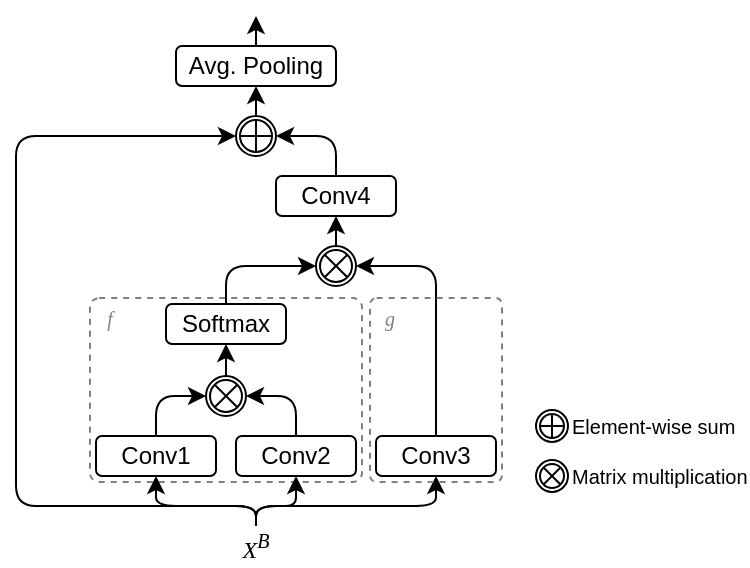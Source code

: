 <mxfile version="16.5.1" type="device"><diagram id="X5fXnTYspHgtzqVqy9tV" name="Page-1"><mxGraphModel dx="612" dy="579" grid="1" gridSize="10" guides="1" tooltips="1" connect="1" arrows="1" fold="1" page="1" pageScale="1" pageWidth="1169" pageHeight="827" math="1" shadow="0"><root><mxCell id="0"/><mxCell id="1" parent="0"/><mxCell id="-Y0MfeZ6Ac_AeT-Z1mCs-3" value="" style="rounded=1;whiteSpace=wrap;html=1;fontSize=10;fillColor=none;dashed=1;strokeColor=#808080;arcSize=5;" parent="1" vertex="1"><mxGeometry x="77" y="181" width="136" height="92" as="geometry"/></mxCell><mxCell id="nDokaKhOrKPXbcO_RdcR-6" style="edgeStyle=orthogonalEdgeStyle;rounded=1;orthogonalLoop=1;jettySize=auto;html=1;exitX=0.5;exitY=0;exitDx=0;exitDy=0;entryX=0.5;entryY=1;entryDx=0;entryDy=0;" parent="1" source="lJifw_UmiEtiUztFoKrg-6" target="nDokaKhOrKPXbcO_RdcR-2" edge="1"><mxGeometry relative="1" as="geometry"><Array as="points"><mxPoint x="160" y="285"/><mxPoint x="110" y="285"/></Array><mxPoint x="175" y="299" as="sourcePoint"/></mxGeometry></mxCell><mxCell id="nDokaKhOrKPXbcO_RdcR-7" style="edgeStyle=orthogonalEdgeStyle;rounded=1;orthogonalLoop=1;jettySize=auto;html=1;exitX=0.5;exitY=0;exitDx=0;exitDy=0;entryX=0.5;entryY=1;entryDx=0;entryDy=0;" parent="1" source="lJifw_UmiEtiUztFoKrg-6" target="nDokaKhOrKPXbcO_RdcR-3" edge="1"><mxGeometry relative="1" as="geometry"><Array as="points"><mxPoint x="160" y="285"/><mxPoint x="180" y="285"/></Array><mxPoint x="175" y="299" as="sourcePoint"/></mxGeometry></mxCell><mxCell id="nDokaKhOrKPXbcO_RdcR-8" style="edgeStyle=orthogonalEdgeStyle;rounded=1;orthogonalLoop=1;jettySize=auto;html=1;exitX=0.5;exitY=0;exitDx=0;exitDy=0;entryX=0.5;entryY=1;entryDx=0;entryDy=0;" parent="1" source="lJifw_UmiEtiUztFoKrg-6" target="nDokaKhOrKPXbcO_RdcR-4" edge="1"><mxGeometry relative="1" as="geometry"><Array as="points"><mxPoint x="160" y="285"/><mxPoint x="250" y="285"/></Array><mxPoint x="175" y="299" as="sourcePoint"/></mxGeometry></mxCell><mxCell id="nDokaKhOrKPXbcO_RdcR-28" style="edgeStyle=orthogonalEdgeStyle;rounded=1;orthogonalLoop=1;jettySize=auto;html=1;exitX=0.5;exitY=0;exitDx=0;exitDy=0;entryX=0;entryY=0.5;entryDx=0;entryDy=0;endArrow=classic;endFill=1;" parent="1" source="lJifw_UmiEtiUztFoKrg-6" target="nDokaKhOrKPXbcO_RdcR-24" edge="1"><mxGeometry relative="1" as="geometry"><Array as="points"><mxPoint x="160" y="285"/><mxPoint x="40" y="285"/><mxPoint x="40" y="100"/></Array><mxPoint x="175" y="299" as="sourcePoint"/></mxGeometry></mxCell><mxCell id="nDokaKhOrKPXbcO_RdcR-18" style="rounded=1;orthogonalLoop=1;jettySize=auto;html=1;exitX=0.5;exitY=0;exitDx=0;exitDy=0;entryX=0;entryY=0.5;entryDx=0;entryDy=0;endArrow=classic;endFill=1;edgeStyle=orthogonalEdgeStyle;" parent="1" source="nDokaKhOrKPXbcO_RdcR-2" target="nDokaKhOrKPXbcO_RdcR-9" edge="1"><mxGeometry relative="1" as="geometry"><Array as="points"><mxPoint x="110" y="230"/></Array></mxGeometry></mxCell><mxCell id="nDokaKhOrKPXbcO_RdcR-2" value="Conv1" style="rounded=1;whiteSpace=wrap;html=1;" parent="1" vertex="1"><mxGeometry x="80" y="250" width="60" height="20" as="geometry"/></mxCell><mxCell id="nDokaKhOrKPXbcO_RdcR-19" style="edgeStyle=orthogonalEdgeStyle;rounded=1;orthogonalLoop=1;jettySize=auto;html=1;exitX=0.5;exitY=0;exitDx=0;exitDy=0;entryX=1;entryY=0.5;entryDx=0;entryDy=0;endArrow=classic;endFill=1;" parent="1" source="nDokaKhOrKPXbcO_RdcR-3" target="nDokaKhOrKPXbcO_RdcR-9" edge="1"><mxGeometry relative="1" as="geometry"><Array as="points"><mxPoint x="180" y="230"/></Array></mxGeometry></mxCell><mxCell id="nDokaKhOrKPXbcO_RdcR-3" value="Conv&lt;span&gt;2&lt;/span&gt;" style="rounded=1;whiteSpace=wrap;html=1;" parent="1" vertex="1"><mxGeometry x="150" y="250" width="60" height="20" as="geometry"/></mxCell><mxCell id="nDokaKhOrKPXbcO_RdcR-21" style="edgeStyle=orthogonalEdgeStyle;rounded=1;orthogonalLoop=1;jettySize=auto;html=1;exitX=0.5;exitY=0;exitDx=0;exitDy=0;entryX=1;entryY=0.5;entryDx=0;entryDy=0;endArrow=classic;endFill=1;" parent="1" source="nDokaKhOrKPXbcO_RdcR-4" target="nDokaKhOrKPXbcO_RdcR-14" edge="1"><mxGeometry relative="1" as="geometry"/></mxCell><mxCell id="nDokaKhOrKPXbcO_RdcR-4" value="Conv&lt;span&gt;3&lt;/span&gt;" style="rounded=1;whiteSpace=wrap;html=1;" parent="1" vertex="1"><mxGeometry x="220" y="250" width="60" height="20" as="geometry"/></mxCell><mxCell id="nDokaKhOrKPXbcO_RdcR-20" style="edgeStyle=orthogonalEdgeStyle;rounded=1;orthogonalLoop=1;jettySize=auto;html=1;exitX=0.5;exitY=0;exitDx=0;exitDy=0;entryX=0.5;entryY=1;entryDx=0;entryDy=0;endArrow=classic;endFill=1;" parent="1" source="nDokaKhOrKPXbcO_RdcR-9" target="nDokaKhOrKPXbcO_RdcR-39" edge="1"><mxGeometry relative="1" as="geometry"/></mxCell><mxCell id="nDokaKhOrKPXbcO_RdcR-9" value="" style="ellipse;whiteSpace=wrap;html=1;aspect=fixed;" parent="1" vertex="1"><mxGeometry x="135" y="220" width="20" height="20" as="geometry"/></mxCell><mxCell id="nDokaKhOrKPXbcO_RdcR-23" style="edgeStyle=orthogonalEdgeStyle;rounded=1;orthogonalLoop=1;jettySize=auto;html=1;exitX=0.5;exitY=0;exitDx=0;exitDy=0;endArrow=classic;endFill=1;entryX=0.5;entryY=1;entryDx=0;entryDy=0;" parent="1" source="nDokaKhOrKPXbcO_RdcR-14" target="nDokaKhOrKPXbcO_RdcR-22" edge="1"><mxGeometry relative="1" as="geometry"><mxPoint x="250" y="129" as="targetPoint"/></mxGeometry></mxCell><mxCell id="nDokaKhOrKPXbcO_RdcR-14" value="" style="ellipse;whiteSpace=wrap;html=1;aspect=fixed;" parent="1" vertex="1"><mxGeometry x="190" y="155" width="20" height="20" as="geometry"/></mxCell><mxCell id="nDokaKhOrKPXbcO_RdcR-27" style="edgeStyle=orthogonalEdgeStyle;rounded=1;orthogonalLoop=1;jettySize=auto;html=1;exitX=0.5;exitY=0;exitDx=0;exitDy=0;entryX=1;entryY=0.5;entryDx=0;entryDy=0;endArrow=classic;endFill=1;" parent="1" source="nDokaKhOrKPXbcO_RdcR-22" target="nDokaKhOrKPXbcO_RdcR-24" edge="1"><mxGeometry relative="1" as="geometry"><mxPoint x="250" y="119" as="sourcePoint"/><Array as="points"><mxPoint x="200" y="100"/></Array></mxGeometry></mxCell><mxCell id="nDokaKhOrKPXbcO_RdcR-22" value="&lt;span&gt;Conv4&lt;/span&gt;" style="rounded=1;whiteSpace=wrap;html=1;" parent="1" vertex="1"><mxGeometry x="170" y="120" width="60" height="20" as="geometry"/></mxCell><mxCell id="nDokaKhOrKPXbcO_RdcR-32" style="edgeStyle=orthogonalEdgeStyle;rounded=1;orthogonalLoop=1;jettySize=auto;html=1;exitX=0.5;exitY=0;exitDx=0;exitDy=0;entryX=0.5;entryY=1;entryDx=0;entryDy=0;endArrow=classic;endFill=1;" parent="1" source="nDokaKhOrKPXbcO_RdcR-24" target="nDokaKhOrKPXbcO_RdcR-30" edge="1"><mxGeometry relative="1" as="geometry"/></mxCell><mxCell id="nDokaKhOrKPXbcO_RdcR-24" value="" style="ellipse;whiteSpace=wrap;html=1;aspect=fixed;" parent="1" vertex="1"><mxGeometry x="150" y="90" width="20" height="20" as="geometry"/></mxCell><mxCell id="nDokaKhOrKPXbcO_RdcR-30" value="Avg. Pooling" style="rounded=1;whiteSpace=wrap;html=1;" parent="1" vertex="1"><mxGeometry x="120" y="55" width="80" height="20" as="geometry"/></mxCell><mxCell id="nDokaKhOrKPXbcO_RdcR-41" style="edgeStyle=orthogonalEdgeStyle;rounded=1;orthogonalLoop=1;jettySize=auto;html=1;exitX=0.5;exitY=0;exitDx=0;exitDy=0;entryX=0;entryY=0.5;entryDx=0;entryDy=0;endArrow=classic;endFill=1;" parent="1" source="nDokaKhOrKPXbcO_RdcR-39" target="nDokaKhOrKPXbcO_RdcR-14" edge="1"><mxGeometry relative="1" as="geometry"><mxPoint x="150" y="139" as="sourcePoint"/><Array as="points"><mxPoint x="145" y="165"/></Array></mxGeometry></mxCell><mxCell id="nDokaKhOrKPXbcO_RdcR-39" value="Softmax" style="rounded=1;whiteSpace=wrap;html=1;" parent="1" vertex="1"><mxGeometry x="115" y="184" width="60" height="20" as="geometry"/></mxCell><mxCell id="lJifw_UmiEtiUztFoKrg-3" style="edgeStyle=orthogonalEdgeStyle;rounded=1;orthogonalLoop=1;jettySize=auto;html=1;exitX=0.5;exitY=0;exitDx=0;exitDy=0;" parent="1" source="nDokaKhOrKPXbcO_RdcR-30" edge="1"><mxGeometry relative="1" as="geometry"><mxPoint x="160" y="40" as="targetPoint"/><mxPoint x="180" y="9" as="sourcePoint"/></mxGeometry></mxCell><mxCell id="lJifw_UmiEtiUztFoKrg-6" value="&lt;i&gt;&lt;font&gt;X&lt;sup&gt;B&lt;/sup&gt;&lt;/font&gt;&lt;/i&gt;" style="text;html=1;strokeColor=none;fillColor=none;align=center;verticalAlign=middle;whiteSpace=wrap;rounded=0;fontFamily=Georgia;" parent="1" vertex="1"><mxGeometry x="140" y="295" width="40" height="20" as="geometry"/></mxCell><mxCell id="lJifw_UmiEtiUztFoKrg-17" value="" style="ellipse;whiteSpace=wrap;html=1;aspect=fixed;" parent="1" vertex="1"><mxGeometry x="192" y="157" width="16" height="16" as="geometry"/></mxCell><mxCell id="lJifw_UmiEtiUztFoKrg-18" style="rounded=1;orthogonalLoop=1;jettySize=auto;html=1;exitX=1;exitY=0;exitDx=0;exitDy=0;entryX=0;entryY=1;entryDx=0;entryDy=0;endArrow=none;endFill=0;" parent="1" source="lJifw_UmiEtiUztFoKrg-17" target="lJifw_UmiEtiUztFoKrg-17" edge="1"><mxGeometry relative="1" as="geometry"><mxPoint x="210.001" y="180.859" as="sourcePoint"/><mxPoint x="195.859" y="195.001" as="targetPoint"/></mxGeometry></mxCell><mxCell id="lJifw_UmiEtiUztFoKrg-19" style="rounded=1;orthogonalLoop=1;jettySize=auto;html=1;exitX=0;exitY=0;exitDx=0;exitDy=0;entryX=1;entryY=1;entryDx=0;entryDy=0;endArrow=none;endFill=0;" parent="1" source="lJifw_UmiEtiUztFoKrg-17" target="lJifw_UmiEtiUztFoKrg-17" edge="1"><mxGeometry relative="1" as="geometry"><mxPoint x="215.657" y="169.343" as="sourcePoint"/><mxPoint x="204.343" y="180.657" as="targetPoint"/></mxGeometry></mxCell><mxCell id="lJifw_UmiEtiUztFoKrg-24" value="" style="ellipse;whiteSpace=wrap;html=1;aspect=fixed;" parent="1" vertex="1"><mxGeometry x="137" y="222" width="16" height="16" as="geometry"/></mxCell><mxCell id="lJifw_UmiEtiUztFoKrg-25" style="rounded=1;orthogonalLoop=1;jettySize=auto;html=1;exitX=1;exitY=0;exitDx=0;exitDy=0;entryX=0;entryY=1;entryDx=0;entryDy=0;endArrow=none;endFill=0;" parent="1" source="lJifw_UmiEtiUztFoKrg-24" target="lJifw_UmiEtiUztFoKrg-24" edge="1"><mxGeometry relative="1" as="geometry"><mxPoint x="160.001" y="245.859" as="sourcePoint"/><mxPoint x="145.859" y="260.001" as="targetPoint"/></mxGeometry></mxCell><mxCell id="lJifw_UmiEtiUztFoKrg-26" style="rounded=1;orthogonalLoop=1;jettySize=auto;html=1;exitX=0;exitY=0;exitDx=0;exitDy=0;entryX=1;entryY=1;entryDx=0;entryDy=0;endArrow=none;endFill=0;" parent="1" source="lJifw_UmiEtiUztFoKrg-24" target="lJifw_UmiEtiUztFoKrg-24" edge="1"><mxGeometry relative="1" as="geometry"><mxPoint x="165.657" y="234.343" as="sourcePoint"/><mxPoint x="154.343" y="245.657" as="targetPoint"/></mxGeometry></mxCell><mxCell id="lJifw_UmiEtiUztFoKrg-27" value="" style="ellipse;whiteSpace=wrap;html=1;aspect=fixed;" parent="1" vertex="1"><mxGeometry x="152" y="92" width="16" height="16" as="geometry"/></mxCell><mxCell id="lJifw_UmiEtiUztFoKrg-28" style="rounded=1;orthogonalLoop=1;jettySize=auto;html=1;exitX=0.5;exitY=0;exitDx=0;exitDy=0;entryX=0.5;entryY=1;entryDx=0;entryDy=0;endArrow=none;endFill=0;" parent="1" source="lJifw_UmiEtiUztFoKrg-27" target="lJifw_UmiEtiUztFoKrg-27" edge="1"><mxGeometry relative="1" as="geometry"><mxPoint x="170.001" y="115.859" as="sourcePoint"/><mxPoint x="155.859" y="130.001" as="targetPoint"/></mxGeometry></mxCell><mxCell id="lJifw_UmiEtiUztFoKrg-29" style="rounded=1;orthogonalLoop=1;jettySize=auto;html=1;exitX=0;exitY=0.5;exitDx=0;exitDy=0;entryX=1;entryY=0.5;entryDx=0;entryDy=0;endArrow=none;endFill=0;" parent="1" source="lJifw_UmiEtiUztFoKrg-27" target="lJifw_UmiEtiUztFoKrg-27" edge="1"><mxGeometry relative="1" as="geometry"><mxPoint x="175.657" y="104.343" as="sourcePoint"/><mxPoint x="164.343" y="115.657" as="targetPoint"/></mxGeometry></mxCell><mxCell id="lJifw_UmiEtiUztFoKrg-30" value="" style="ellipse;whiteSpace=wrap;html=1;aspect=fixed;" parent="1" vertex="1"><mxGeometry x="300" y="237" width="16" height="16" as="geometry"/></mxCell><mxCell id="lJifw_UmiEtiUztFoKrg-31" value="" style="ellipse;whiteSpace=wrap;html=1;aspect=fixed;" parent="1" vertex="1"><mxGeometry x="302" y="239" width="12" height="12" as="geometry"/></mxCell><mxCell id="lJifw_UmiEtiUztFoKrg-32" style="rounded=1;orthogonalLoop=1;jettySize=auto;html=1;exitX=0.5;exitY=0;exitDx=0;exitDy=0;entryX=0.5;entryY=1;entryDx=0;entryDy=0;endArrow=none;endFill=0;" parent="1" source="lJifw_UmiEtiUztFoKrg-31" target="lJifw_UmiEtiUztFoKrg-31" edge="1"><mxGeometry relative="1" as="geometry"><mxPoint x="321.001" y="262.859" as="sourcePoint"/><mxPoint x="306.859" y="277.001" as="targetPoint"/></mxGeometry></mxCell><mxCell id="lJifw_UmiEtiUztFoKrg-33" style="rounded=1;orthogonalLoop=1;jettySize=auto;html=1;exitX=0;exitY=0.5;exitDx=0;exitDy=0;entryX=1;entryY=0.5;entryDx=0;entryDy=0;endArrow=none;endFill=0;" parent="1" source="lJifw_UmiEtiUztFoKrg-31" target="lJifw_UmiEtiUztFoKrg-31" edge="1"><mxGeometry relative="1" as="geometry"><mxPoint x="326.657" y="251.343" as="sourcePoint"/><mxPoint x="315.343" y="262.657" as="targetPoint"/></mxGeometry></mxCell><mxCell id="lJifw_UmiEtiUztFoKrg-42" value="" style="ellipse;whiteSpace=wrap;html=1;aspect=fixed;" parent="1" vertex="1"><mxGeometry x="300" y="262" width="16" height="16" as="geometry"/></mxCell><mxCell id="lJifw_UmiEtiUztFoKrg-43" value="" style="ellipse;whiteSpace=wrap;html=1;aspect=fixed;" parent="1" vertex="1"><mxGeometry x="302" y="264" width="12" height="12" as="geometry"/></mxCell><mxCell id="lJifw_UmiEtiUztFoKrg-44" style="rounded=1;orthogonalLoop=1;jettySize=auto;html=1;exitX=1;exitY=0;exitDx=0;exitDy=0;entryX=0;entryY=1;entryDx=0;entryDy=0;endArrow=none;endFill=0;" parent="1" source="lJifw_UmiEtiUztFoKrg-43" target="lJifw_UmiEtiUztFoKrg-43" edge="1"><mxGeometry relative="1" as="geometry"><mxPoint x="320.001" y="287.859" as="sourcePoint"/><mxPoint x="305.859" y="302.001" as="targetPoint"/></mxGeometry></mxCell><mxCell id="lJifw_UmiEtiUztFoKrg-45" style="rounded=1;orthogonalLoop=1;jettySize=auto;html=1;exitX=0;exitY=0;exitDx=0;exitDy=0;entryX=1;entryY=1;entryDx=0;entryDy=0;endArrow=none;endFill=0;" parent="1" source="lJifw_UmiEtiUztFoKrg-43" target="lJifw_UmiEtiUztFoKrg-43" edge="1"><mxGeometry relative="1" as="geometry"><mxPoint x="325.657" y="276.343" as="sourcePoint"/><mxPoint x="314.343" y="287.657" as="targetPoint"/></mxGeometry></mxCell><mxCell id="lJifw_UmiEtiUztFoKrg-48" value="&lt;font style=&quot;font-size: 10px&quot;&gt;Element-wise sum&lt;/font&gt;" style="text;html=1;strokeColor=none;fillColor=none;align=left;verticalAlign=middle;whiteSpace=wrap;rounded=0;fontFamily=Helvetica;" parent="1" vertex="1"><mxGeometry x="316" y="235" width="90" height="20" as="geometry"/></mxCell><mxCell id="lJifw_UmiEtiUztFoKrg-49" value="&lt;font style=&quot;font-size: 10px&quot;&gt;Matrix multiplication&lt;/font&gt;" style="text;html=1;strokeColor=none;fillColor=none;align=left;verticalAlign=middle;whiteSpace=wrap;rounded=0;fontFamily=Helvetica;" parent="1" vertex="1"><mxGeometry x="316" y="260" width="90" height="20" as="geometry"/></mxCell><mxCell id="-Y0MfeZ6Ac_AeT-Z1mCs-4" value="" style="rounded=1;whiteSpace=wrap;html=1;fontSize=10;fillColor=none;dashed=1;strokeColor=#808080;arcSize=5;" parent="1" vertex="1"><mxGeometry x="217" y="181" width="66" height="92" as="geometry"/></mxCell><mxCell id="-Y0MfeZ6Ac_AeT-Z1mCs-5" value="&lt;font face=&quot;Georgia&quot; color=&quot;#808080&quot;&gt;&lt;i&gt;f&lt;/i&gt;&lt;/font&gt;" style="text;html=1;strokeColor=none;fillColor=none;align=center;verticalAlign=middle;whiteSpace=wrap;rounded=0;dashed=1;fontSize=10;" parent="1" vertex="1"><mxGeometry x="77" y="181" width="20" height="20" as="geometry"/></mxCell><mxCell id="-Y0MfeZ6Ac_AeT-Z1mCs-6" value="&lt;font face=&quot;Georgia&quot; color=&quot;#808080&quot;&gt;&lt;i&gt;g&lt;/i&gt;&lt;/font&gt;" style="text;html=1;strokeColor=none;fillColor=none;align=center;verticalAlign=middle;whiteSpace=wrap;rounded=0;dashed=1;fontSize=10;" parent="1" vertex="1"><mxGeometry x="217" y="181" width="20" height="20" as="geometry"/></mxCell></root></mxGraphModel></diagram></mxfile>